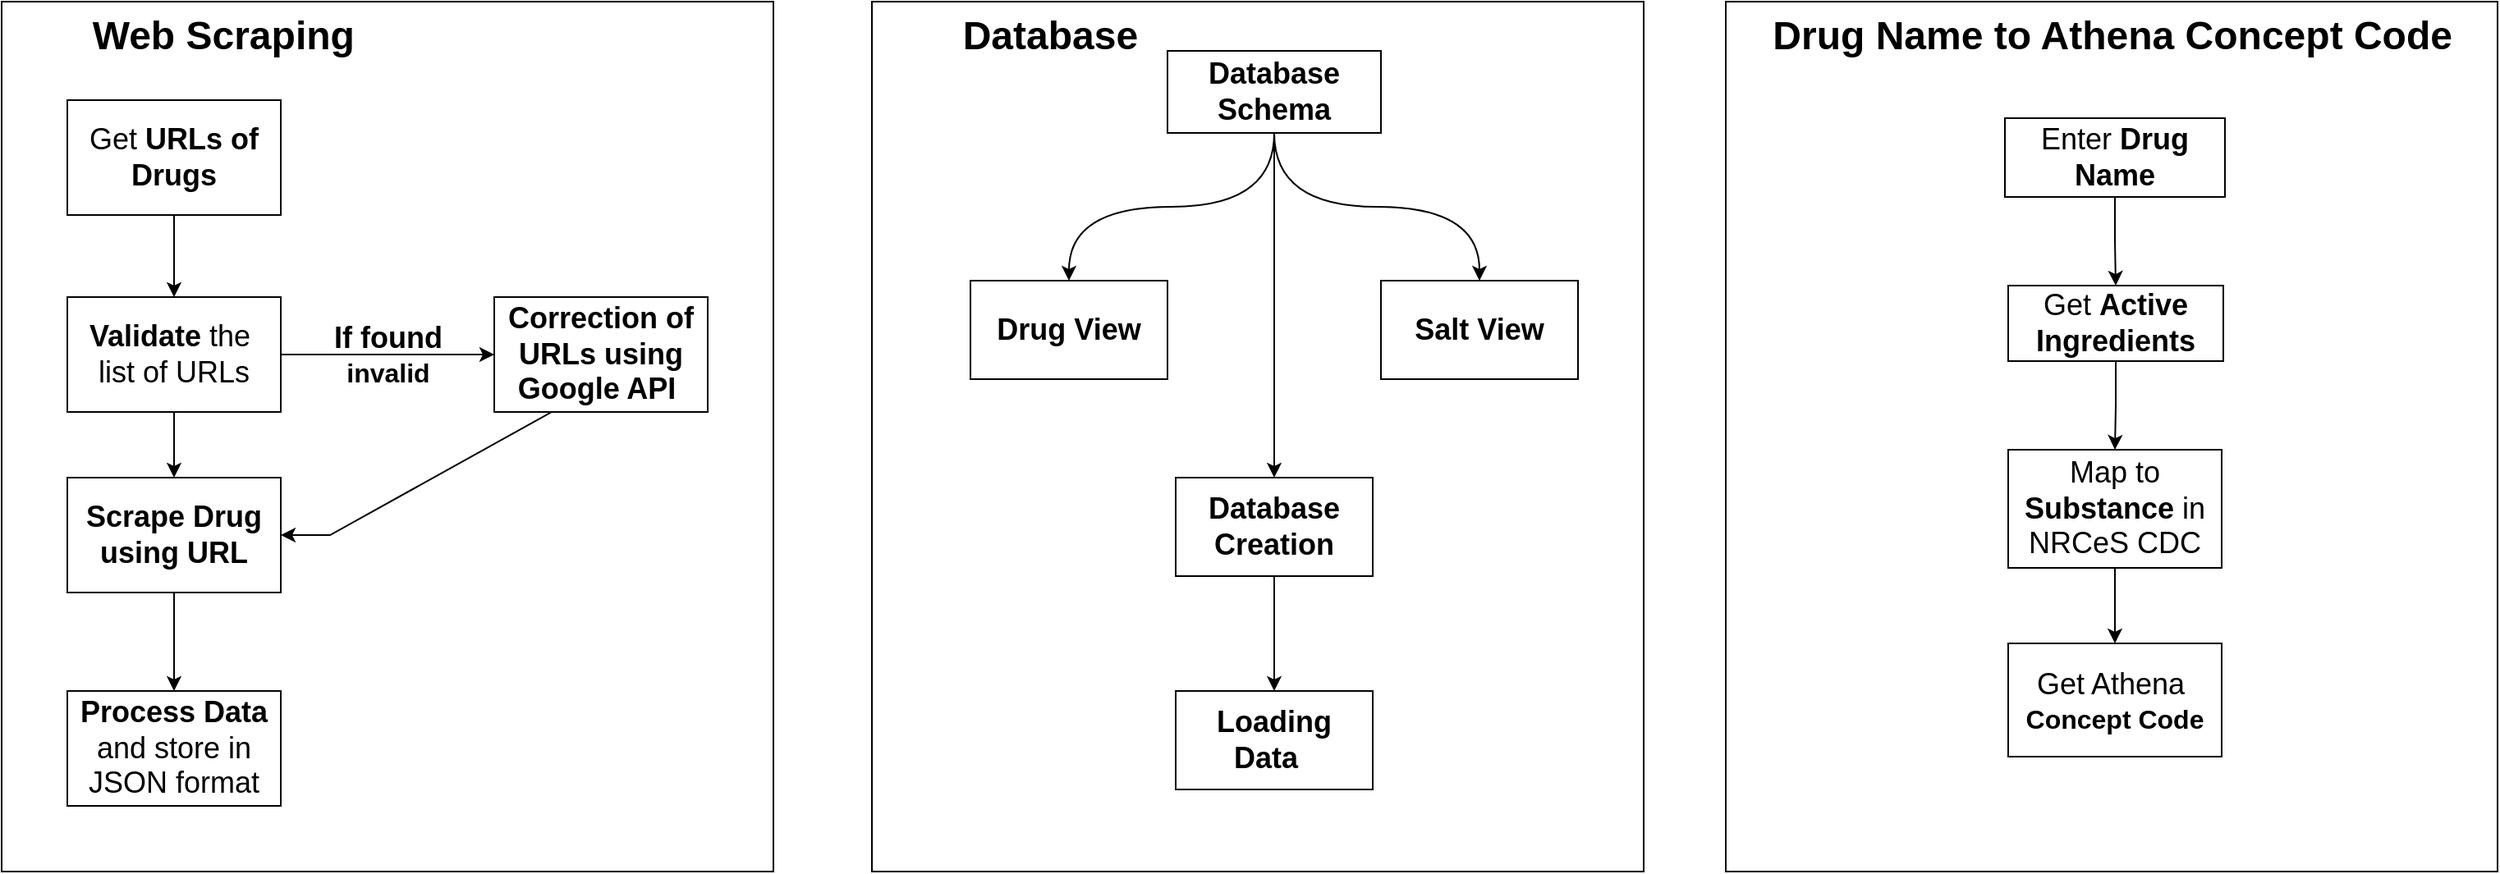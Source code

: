 <mxfile version="24.5.3" type="device">
  <diagram name="Page-1" id="5f0bae14-7c28-e335-631c-24af17079c00">
    <mxGraphModel dx="1194" dy="727" grid="0" gridSize="10" guides="1" tooltips="1" connect="1" arrows="1" fold="1" page="1" pageScale="1" pageWidth="1100" pageHeight="850" background="none" math="0" shadow="0">
      <root>
        <mxCell id="0" />
        <mxCell id="1" parent="0" />
        <mxCell id="a2Modo6sQF_i-p-t13WK-10" value="&lt;font style=&quot;font-size: 24px;&quot;&gt;&lt;b style=&quot;&quot;&gt;&lt;span style=&quot;white-space: pre;&quot;&gt;&#x9;&lt;/span&gt;Web Scraping&lt;/b&gt;&lt;/font&gt;" style="html=1;whiteSpace=wrap;align=left;verticalAlign=top;" parent="1" vertex="1">
          <mxGeometry x="50" y="100" width="470" height="530" as="geometry" />
        </mxCell>
        <mxCell id="a2Modo6sQF_i-p-t13WK-4" style="edgeStyle=orthogonalEdgeStyle;rounded=0;orthogonalLoop=1;jettySize=auto;html=1;entryX=0.5;entryY=0;entryDx=0;entryDy=0;exitX=0.454;exitY=1;exitDx=0;exitDy=0;exitPerimeter=0;" parent="1" source="a2Modo6sQF_i-p-t13WK-2" target="a2Modo6sQF_i-p-t13WK-6" edge="1">
          <mxGeometry relative="1" as="geometry">
            <mxPoint x="400" y="185" as="targetPoint" />
            <Array as="points">
              <mxPoint x="155" y="220" />
            </Array>
          </mxGeometry>
        </mxCell>
        <mxCell id="a2Modo6sQF_i-p-t13WK-2" value="&lt;font style=&quot;font-size: 18px;&quot;&gt;Get &lt;b&gt;URLs of Drugs&lt;/b&gt;&lt;/font&gt;" style="html=1;whiteSpace=wrap;" parent="1" vertex="1">
          <mxGeometry x="90" y="160" width="130" height="70" as="geometry" />
        </mxCell>
        <mxCell id="a2Modo6sQF_i-p-t13WK-9" style="edgeStyle=orthogonalEdgeStyle;rounded=0;orthogonalLoop=1;jettySize=auto;html=1;exitX=0.5;exitY=1;exitDx=0;exitDy=0;entryX=0.5;entryY=0;entryDx=0;entryDy=0;" parent="1" source="a2Modo6sQF_i-p-t13WK-5" target="a2Modo6sQF_i-p-t13WK-8" edge="1">
          <mxGeometry relative="1" as="geometry" />
        </mxCell>
        <mxCell id="a2Modo6sQF_i-p-t13WK-5" value="&lt;b&gt;&lt;font style=&quot;font-size: 18px;&quot;&gt;Scrape Drug using URL&lt;/font&gt;&lt;/b&gt;" style="html=1;whiteSpace=wrap;" parent="1" vertex="1">
          <mxGeometry x="90" y="390" width="130" height="70" as="geometry" />
        </mxCell>
        <mxCell id="a2Modo6sQF_i-p-t13WK-7" style="edgeStyle=orthogonalEdgeStyle;rounded=0;orthogonalLoop=1;jettySize=auto;html=1;exitX=0.5;exitY=1;exitDx=0;exitDy=0;" parent="1" source="a2Modo6sQF_i-p-t13WK-6" target="a2Modo6sQF_i-p-t13WK-5" edge="1">
          <mxGeometry relative="1" as="geometry" />
        </mxCell>
        <mxCell id="a2Modo6sQF_i-p-t13WK-13" style="edgeStyle=orthogonalEdgeStyle;rounded=0;orthogonalLoop=1;jettySize=auto;html=1;entryX=0;entryY=0.5;entryDx=0;entryDy=0;exitX=1;exitY=0.5;exitDx=0;exitDy=0;" parent="1" source="a2Modo6sQF_i-p-t13WK-6" target="a2Modo6sQF_i-p-t13WK-12" edge="1">
          <mxGeometry relative="1" as="geometry" />
        </mxCell>
        <mxCell id="a2Modo6sQF_i-p-t13WK-6" value="&lt;font style=&quot;font-size: 18px;&quot;&gt;&lt;b style=&quot;&quot;&gt;Validate&lt;/b&gt; the&amp;nbsp;&lt;/font&gt;&lt;div&gt;&lt;font style=&quot;font-size: 18px;&quot;&gt;list of URLs&lt;/font&gt;&lt;/div&gt;" style="html=1;whiteSpace=wrap;" parent="1" vertex="1">
          <mxGeometry x="90" y="280" width="130" height="70" as="geometry" />
        </mxCell>
        <mxCell id="a2Modo6sQF_i-p-t13WK-8" value="&lt;font style=&quot;font-size: 18px;&quot;&gt;&lt;b&gt;Process Data &lt;/b&gt;and store in JSON format&lt;/font&gt;" style="html=1;whiteSpace=wrap;" parent="1" vertex="1">
          <mxGeometry x="90" y="520" width="130" height="70" as="geometry" />
        </mxCell>
        <mxCell id="tAS16fn59pILYBJLjgns-2" style="edgeStyle=entityRelationEdgeStyle;rounded=0;orthogonalLoop=1;jettySize=auto;html=1;exitX=0.5;exitY=1;exitDx=0;exitDy=0;" edge="1" parent="1" source="a2Modo6sQF_i-p-t13WK-12" target="a2Modo6sQF_i-p-t13WK-5">
          <mxGeometry relative="1" as="geometry">
            <mxPoint x="415" y="360" as="sourcePoint" />
            <mxPoint x="220" y="435" as="targetPoint" />
            <Array as="points">
              <mxPoint x="400" y="380" />
              <mxPoint x="450" y="400" />
              <mxPoint x="210" y="433" />
              <mxPoint x="340" y="390" />
              <mxPoint x="360" y="390" />
            </Array>
          </mxGeometry>
        </mxCell>
        <mxCell id="a2Modo6sQF_i-p-t13WK-12" value="&lt;b&gt;&lt;font style=&quot;font-size: 18px;&quot;&gt;Correction of URLs using Google API&amp;nbsp;&lt;/font&gt;&lt;/b&gt;" style="html=1;whiteSpace=wrap;" parent="1" vertex="1">
          <mxGeometry x="350" y="280" width="130" height="70" as="geometry" />
        </mxCell>
        <mxCell id="a2Modo6sQF_i-p-t13WK-15" value="&lt;font style=&quot;font-size: 24px;&quot;&gt;&lt;b style=&quot;&quot;&gt;&lt;span style=&quot;white-space: pre;&quot;&gt;&#x9;&lt;/span&gt;Database&lt;/b&gt;&lt;/font&gt;" style="html=1;whiteSpace=wrap;align=left;verticalAlign=top;" parent="1" vertex="1">
          <mxGeometry x="580" y="100" width="470" height="530" as="geometry" />
        </mxCell>
        <mxCell id="a2Modo6sQF_i-p-t13WK-16" value="&lt;b&gt;&lt;font style=&quot;font-size: 24px;&quot;&gt;&amp;nbsp; &amp;nbsp; Drug Name to Athena Concept Code&lt;/font&gt;&lt;/b&gt;" style="html=1;whiteSpace=wrap;align=left;verticalAlign=top;" parent="1" vertex="1">
          <mxGeometry x="1100" y="100" width="470" height="530" as="geometry" />
        </mxCell>
        <mxCell id="a2Modo6sQF_i-p-t13WK-19" value="" style="edgeStyle=orthogonalEdgeStyle;rounded=0;orthogonalLoop=1;jettySize=auto;html=1;curved=1;" parent="1" source="a2Modo6sQF_i-p-t13WK-17" target="a2Modo6sQF_i-p-t13WK-18" edge="1">
          <mxGeometry relative="1" as="geometry" />
        </mxCell>
        <mxCell id="a2Modo6sQF_i-p-t13WK-21" style="edgeStyle=orthogonalEdgeStyle;rounded=0;orthogonalLoop=1;jettySize=auto;html=1;entryX=0.5;entryY=0;entryDx=0;entryDy=0;curved=1;" parent="1" source="a2Modo6sQF_i-p-t13WK-17" target="a2Modo6sQF_i-p-t13WK-20" edge="1">
          <mxGeometry relative="1" as="geometry" />
        </mxCell>
        <mxCell id="a2Modo6sQF_i-p-t13WK-24" value="" style="edgeStyle=orthogonalEdgeStyle;rounded=0;orthogonalLoop=1;jettySize=auto;html=1;" parent="1" source="a2Modo6sQF_i-p-t13WK-17" target="a2Modo6sQF_i-p-t13WK-23" edge="1">
          <mxGeometry relative="1" as="geometry" />
        </mxCell>
        <mxCell id="a2Modo6sQF_i-p-t13WK-17" value="&lt;b&gt;&lt;font style=&quot;font-size: 18px;&quot;&gt;Database Schema&lt;/font&gt;&lt;/b&gt;" style="html=1;whiteSpace=wrap;" parent="1" vertex="1">
          <mxGeometry x="760" y="130" width="130" height="50" as="geometry" />
        </mxCell>
        <mxCell id="a2Modo6sQF_i-p-t13WK-18" value="&lt;b&gt;&lt;font style=&quot;font-size: 18px;&quot;&gt;Drug View&lt;/font&gt;&lt;/b&gt;" style="whiteSpace=wrap;html=1;" parent="1" vertex="1">
          <mxGeometry x="640" y="270" width="120" height="60" as="geometry" />
        </mxCell>
        <mxCell id="a2Modo6sQF_i-p-t13WK-20" value="&lt;b&gt;&lt;font style=&quot;font-size: 18px;&quot;&gt;Salt View&lt;/font&gt;&lt;/b&gt;" style="whiteSpace=wrap;html=1;" parent="1" vertex="1">
          <mxGeometry x="890" y="270" width="120" height="60" as="geometry" />
        </mxCell>
        <mxCell id="a2Modo6sQF_i-p-t13WK-26" value="" style="edgeStyle=orthogonalEdgeStyle;rounded=0;orthogonalLoop=1;jettySize=auto;html=1;" parent="1" source="a2Modo6sQF_i-p-t13WK-23" target="a2Modo6sQF_i-p-t13WK-25" edge="1">
          <mxGeometry relative="1" as="geometry" />
        </mxCell>
        <mxCell id="a2Modo6sQF_i-p-t13WK-23" value="&lt;b&gt;&lt;font style=&quot;font-size: 18px;&quot;&gt;Database Creation&lt;/font&gt;&lt;/b&gt;" style="whiteSpace=wrap;html=1;" parent="1" vertex="1">
          <mxGeometry x="765" y="390" width="120" height="60" as="geometry" />
        </mxCell>
        <mxCell id="a2Modo6sQF_i-p-t13WK-25" value="&lt;div&gt;&lt;font style=&quot;font-size: 18px;&quot;&gt;&lt;span style=&quot;background-color: initial;&quot;&gt;&lt;b&gt;Loading Data&lt;/b&gt;&amp;nbsp;&amp;nbsp;&lt;/span&gt;&lt;/font&gt;&lt;/div&gt;" style="whiteSpace=wrap;html=1;" parent="1" vertex="1">
          <mxGeometry x="765" y="520" width="120" height="60" as="geometry" />
        </mxCell>
        <mxCell id="a2Modo6sQF_i-p-t13WK-30" value="" style="edgeStyle=orthogonalEdgeStyle;rounded=0;orthogonalLoop=1;jettySize=auto;html=1;" parent="1" source="a2Modo6sQF_i-p-t13WK-28" target="a2Modo6sQF_i-p-t13WK-31" edge="1">
          <mxGeometry relative="1" as="geometry">
            <mxPoint x="1335" y="260" as="targetPoint" />
          </mxGeometry>
        </mxCell>
        <mxCell id="a2Modo6sQF_i-p-t13WK-28" value="&lt;font style=&quot;font-size: 18px;&quot;&gt;Enter&lt;b&gt; Drug Name&lt;/b&gt;&lt;/font&gt;" style="html=1;whiteSpace=wrap;" parent="1" vertex="1">
          <mxGeometry x="1270" y="171" width="134" height="48" as="geometry" />
        </mxCell>
        <mxCell id="a2Modo6sQF_i-p-t13WK-41" style="edgeStyle=orthogonalEdgeStyle;rounded=0;orthogonalLoop=1;jettySize=auto;html=1;" parent="1" source="a2Modo6sQF_i-p-t13WK-31" target="a2Modo6sQF_i-p-t13WK-33" edge="1">
          <mxGeometry relative="1" as="geometry" />
        </mxCell>
        <mxCell id="a2Modo6sQF_i-p-t13WK-31" value="&lt;font style=&quot;font-size: 18px;&quot;&gt;Get &lt;b&gt;Active Ingredients&lt;/b&gt;&lt;/font&gt;" style="html=1;whiteSpace=wrap;" parent="1" vertex="1">
          <mxGeometry x="1272" y="273" width="131" height="46" as="geometry" />
        </mxCell>
        <mxCell id="a2Modo6sQF_i-p-t13WK-42" style="edgeStyle=orthogonalEdgeStyle;rounded=0;orthogonalLoop=1;jettySize=auto;html=1;entryX=0.5;entryY=0;entryDx=0;entryDy=0;" parent="1" source="a2Modo6sQF_i-p-t13WK-33" target="a2Modo6sQF_i-p-t13WK-34" edge="1">
          <mxGeometry relative="1" as="geometry" />
        </mxCell>
        <mxCell id="a2Modo6sQF_i-p-t13WK-33" value="&lt;font style=&quot;font-size: 18px;&quot;&gt;Map to &lt;b&gt;Substance&lt;/b&gt; in NRCeS CDC&lt;/font&gt;" style="html=1;whiteSpace=wrap;" parent="1" vertex="1">
          <mxGeometry x="1272" y="373" width="130" height="72" as="geometry" />
        </mxCell>
        <mxCell id="a2Modo6sQF_i-p-t13WK-14" value="&lt;b&gt;&lt;font style=&quot;font-size: 18px;&quot;&gt;If found&lt;/font&gt;&lt;/b&gt;&lt;div&gt;&lt;b&gt;&lt;font size=&quot;3&quot;&gt;invalid&lt;/font&gt;&lt;/b&gt;&lt;/div&gt;" style="text;html=1;align=center;verticalAlign=middle;whiteSpace=wrap;rounded=0;" parent="1" vertex="1">
          <mxGeometry x="247.5" y="300" width="75" height="30" as="geometry" />
        </mxCell>
        <mxCell id="a2Modo6sQF_i-p-t13WK-34" value="&lt;font style=&quot;font-size: 18px;&quot;&gt;Get Athena&amp;nbsp;&lt;/font&gt;&lt;div&gt;&lt;b&gt;&lt;font size=&quot;3&quot;&gt;Concept Code&lt;/font&gt;&lt;/b&gt;&lt;/div&gt;" style="html=1;whiteSpace=wrap;" parent="1" vertex="1">
          <mxGeometry x="1272" y="491" width="130" height="69" as="geometry" />
        </mxCell>
      </root>
    </mxGraphModel>
  </diagram>
</mxfile>

